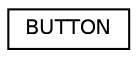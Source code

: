 digraph "Graphical Class Hierarchy"
{
  edge [fontname="Helvetica",fontsize="10",labelfontname="Helvetica",labelfontsize="10"];
  node [fontname="Helvetica",fontsize="10",shape=record];
  rankdir="LR";
  Node1 [label="BUTTON",height=0.2,width=0.4,color="black", fillcolor="white", style="filled",URL="$struct_b_u_t_t_o_n.html"];
}
